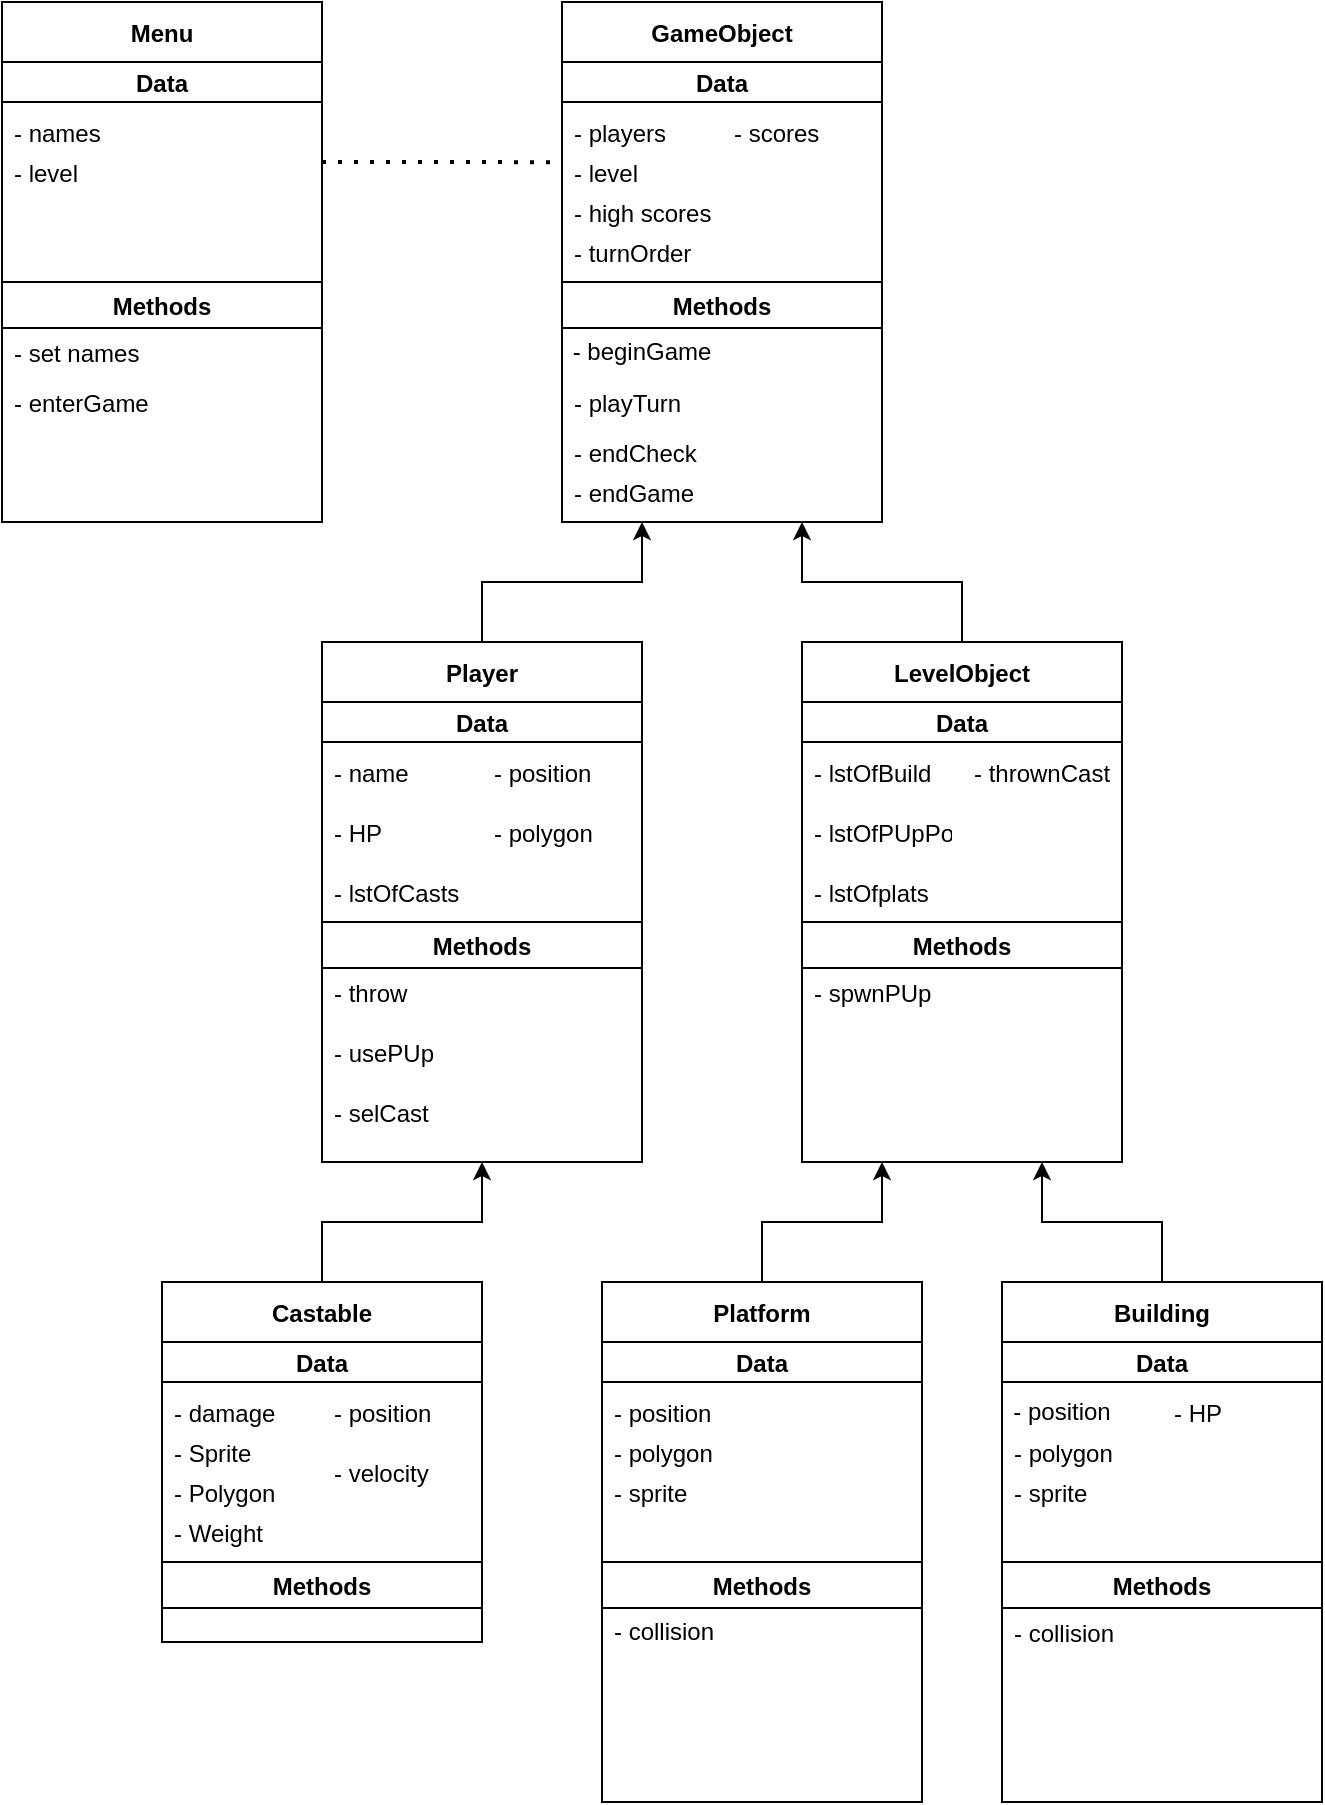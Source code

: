 <mxfile version="16.1.2" type="device"><diagram id="C5RBs43oDa-KdzZeNtuy" name="Page-1"><mxGraphModel dx="602" dy="1584" grid="1" gridSize="10" guides="1" tooltips="1" connect="1" arrows="1" fold="1" page="1" pageScale="1" pageWidth="827" pageHeight="1169" math="0" shadow="0"><root><mxCell id="WIyWlLk6GJQsqaUBKTNV-0"/><mxCell id="WIyWlLk6GJQsqaUBKTNV-1" parent="WIyWlLk6GJQsqaUBKTNV-0"/><mxCell id="t2Sbc-avSGFEuPlZ0iUL-43" style="edgeStyle=orthogonalEdgeStyle;rounded=0;orthogonalLoop=1;jettySize=auto;html=1;entryX=0.5;entryY=1;entryDx=0;entryDy=0;" edge="1" parent="WIyWlLk6GJQsqaUBKTNV-1" source="t2Sbc-avSGFEuPlZ0iUL-16" target="t2Sbc-avSGFEuPlZ0iUL-31"><mxGeometry relative="1" as="geometry"/></mxCell><mxCell id="t2Sbc-avSGFEuPlZ0iUL-16" value="Castable" style="swimlane;fontStyle=1;childLayout=stackLayout;horizontal=1;startSize=30;horizontalStack=0;resizeParent=1;resizeParentMax=0;resizeLast=0;collapsible=1;marginBottom=0;" vertex="1" parent="WIyWlLk6GJQsqaUBKTNV-1"><mxGeometry x="200" y="400" width="160" height="180" as="geometry"><mxRectangle x="50" y="-340" width="80" height="30" as="alternateBounds"/></mxGeometry></mxCell><mxCell id="t2Sbc-avSGFEuPlZ0iUL-17" value="Data" style="swimlane;startSize=20;" vertex="1" parent="t2Sbc-avSGFEuPlZ0iUL-16"><mxGeometry y="30" width="160" height="150" as="geometry"/></mxCell><mxCell id="t2Sbc-avSGFEuPlZ0iUL-18" value="Methods" style="swimlane;" vertex="1" parent="t2Sbc-avSGFEuPlZ0iUL-17"><mxGeometry y="110" width="160" height="40" as="geometry"/></mxCell><mxCell id="t2Sbc-avSGFEuPlZ0iUL-21" value="- damage" style="text;strokeColor=none;fillColor=none;align=left;verticalAlign=middle;spacingLeft=4;spacingRight=4;overflow=hidden;points=[[0,0.5],[1,0.5]];portConstraint=eastwest;rotatable=0;" vertex="1" parent="t2Sbc-avSGFEuPlZ0iUL-17"><mxGeometry y="20" width="80" height="30" as="geometry"/></mxCell><mxCell id="t2Sbc-avSGFEuPlZ0iUL-25" value="- Sprite" style="text;strokeColor=none;fillColor=none;align=left;verticalAlign=middle;spacingLeft=4;spacingRight=4;overflow=hidden;points=[[0,0.5],[1,0.5]];portConstraint=eastwest;rotatable=0;" vertex="1" parent="t2Sbc-avSGFEuPlZ0iUL-17"><mxGeometry y="40" width="80" height="30" as="geometry"/></mxCell><mxCell id="t2Sbc-avSGFEuPlZ0iUL-26" value="- Polygon" style="text;strokeColor=none;fillColor=none;align=left;verticalAlign=middle;spacingLeft=4;spacingRight=4;overflow=hidden;points=[[0,0.5],[1,0.5]];portConstraint=eastwest;rotatable=0;" vertex="1" parent="t2Sbc-avSGFEuPlZ0iUL-17"><mxGeometry y="60" width="80" height="30" as="geometry"/></mxCell><mxCell id="t2Sbc-avSGFEuPlZ0iUL-28" value="- Weight" style="text;strokeColor=none;fillColor=none;align=left;verticalAlign=middle;spacingLeft=4;spacingRight=4;overflow=hidden;points=[[0,0.5],[1,0.5]];portConstraint=eastwest;rotatable=0;" vertex="1" parent="t2Sbc-avSGFEuPlZ0iUL-17"><mxGeometry y="80" width="80" height="30" as="geometry"/></mxCell><mxCell id="t2Sbc-avSGFEuPlZ0iUL-70" value="- position" style="text;strokeColor=none;fillColor=none;align=left;verticalAlign=middle;spacingLeft=4;spacingRight=4;overflow=hidden;points=[[0,0.5],[1,0.5]];portConstraint=eastwest;rotatable=0;" vertex="1" parent="t2Sbc-avSGFEuPlZ0iUL-17"><mxGeometry x="80" y="20" width="80" height="30" as="geometry"/></mxCell><mxCell id="t2Sbc-avSGFEuPlZ0iUL-71" value="- velocity" style="text;strokeColor=none;fillColor=none;align=left;verticalAlign=middle;spacingLeft=4;spacingRight=4;overflow=hidden;points=[[0,0.5],[1,0.5]];portConstraint=eastwest;rotatable=0;" vertex="1" parent="t2Sbc-avSGFEuPlZ0iUL-17"><mxGeometry x="80" y="50" width="80" height="30" as="geometry"/></mxCell><mxCell id="t2Sbc-avSGFEuPlZ0iUL-45" style="edgeStyle=orthogonalEdgeStyle;rounded=0;orthogonalLoop=1;jettySize=auto;html=1;entryX=0.25;entryY=1;entryDx=0;entryDy=0;" edge="1" parent="WIyWlLk6GJQsqaUBKTNV-1" source="t2Sbc-avSGFEuPlZ0iUL-29" target="t2Sbc-avSGFEuPlZ0iUL-34"><mxGeometry relative="1" as="geometry"/></mxCell><mxCell id="t2Sbc-avSGFEuPlZ0iUL-29" value="Player" style="swimlane;fontStyle=1;childLayout=stackLayout;horizontal=1;startSize=30;horizontalStack=0;resizeParent=1;resizeParentMax=0;resizeLast=0;collapsible=1;marginBottom=0;" vertex="1" parent="WIyWlLk6GJQsqaUBKTNV-1"><mxGeometry x="280" y="80" width="160" height="260" as="geometry"><mxRectangle x="50" y="-340" width="80" height="30" as="alternateBounds"/></mxGeometry></mxCell><mxCell id="t2Sbc-avSGFEuPlZ0iUL-30" value="Data" style="swimlane;startSize=20;" vertex="1" parent="t2Sbc-avSGFEuPlZ0iUL-29"><mxGeometry y="30" width="160" height="230" as="geometry"/></mxCell><mxCell id="t2Sbc-avSGFEuPlZ0iUL-31" value="Methods" style="swimlane;" vertex="1" parent="t2Sbc-avSGFEuPlZ0iUL-30"><mxGeometry y="110" width="160" height="120" as="geometry"/></mxCell><mxCell id="t2Sbc-avSGFEuPlZ0iUL-54" value="- throw" style="text;strokeColor=none;fillColor=none;align=left;verticalAlign=middle;spacingLeft=4;spacingRight=4;overflow=hidden;points=[[0,0.5],[1,0.5]];portConstraint=eastwest;rotatable=0;" vertex="1" parent="t2Sbc-avSGFEuPlZ0iUL-31"><mxGeometry y="20" width="80" height="30" as="geometry"/></mxCell><mxCell id="t2Sbc-avSGFEuPlZ0iUL-55" value="- usePUp" style="text;strokeColor=none;fillColor=none;align=left;verticalAlign=middle;spacingLeft=4;spacingRight=4;overflow=hidden;points=[[0,0.5],[1,0.5]];portConstraint=eastwest;rotatable=0;" vertex="1" parent="t2Sbc-avSGFEuPlZ0iUL-31"><mxGeometry y="50" width="80" height="30" as="geometry"/></mxCell><mxCell id="t2Sbc-avSGFEuPlZ0iUL-56" value="- selCast" style="text;strokeColor=none;fillColor=none;align=left;verticalAlign=middle;spacingLeft=4;spacingRight=4;overflow=hidden;points=[[0,0.5],[1,0.5]];portConstraint=eastwest;rotatable=0;" vertex="1" parent="t2Sbc-avSGFEuPlZ0iUL-31"><mxGeometry y="80" width="80" height="30" as="geometry"/></mxCell><mxCell id="t2Sbc-avSGFEuPlZ0iUL-48" value="- name" style="text;strokeColor=none;fillColor=none;align=left;verticalAlign=middle;spacingLeft=4;spacingRight=4;overflow=hidden;points=[[0,0.5],[1,0.5]];portConstraint=eastwest;rotatable=0;" vertex="1" parent="t2Sbc-avSGFEuPlZ0iUL-30"><mxGeometry y="20" width="80" height="30" as="geometry"/></mxCell><mxCell id="t2Sbc-avSGFEuPlZ0iUL-50" value="- HP" style="text;strokeColor=none;fillColor=none;align=left;verticalAlign=middle;spacingLeft=4;spacingRight=4;overflow=hidden;points=[[0,0.5],[1,0.5]];portConstraint=eastwest;rotatable=0;" vertex="1" parent="t2Sbc-avSGFEuPlZ0iUL-30"><mxGeometry y="50" width="80" height="30" as="geometry"/></mxCell><mxCell id="t2Sbc-avSGFEuPlZ0iUL-51" value="- lstOfCasts" style="text;strokeColor=none;fillColor=none;align=left;verticalAlign=middle;spacingLeft=4;spacingRight=4;overflow=hidden;points=[[0,0.5],[1,0.5]];portConstraint=eastwest;rotatable=0;" vertex="1" parent="t2Sbc-avSGFEuPlZ0iUL-30"><mxGeometry y="80" width="80" height="30" as="geometry"/></mxCell><mxCell id="t2Sbc-avSGFEuPlZ0iUL-52" value="- position" style="text;strokeColor=none;fillColor=none;align=left;verticalAlign=middle;spacingLeft=4;spacingRight=4;overflow=hidden;points=[[0,0.5],[1,0.5]];portConstraint=eastwest;rotatable=0;" vertex="1" parent="t2Sbc-avSGFEuPlZ0iUL-30"><mxGeometry x="80" y="20" width="80" height="30" as="geometry"/></mxCell><mxCell id="t2Sbc-avSGFEuPlZ0iUL-53" value="- polygon" style="text;strokeColor=none;fillColor=none;align=left;verticalAlign=middle;spacingLeft=4;spacingRight=4;overflow=hidden;points=[[0,0.5],[1,0.5]];portConstraint=eastwest;rotatable=0;" vertex="1" parent="t2Sbc-avSGFEuPlZ0iUL-30"><mxGeometry x="80" y="50" width="80" height="30" as="geometry"/></mxCell><mxCell id="t2Sbc-avSGFEuPlZ0iUL-32" value="GameObject" style="swimlane;fontStyle=1;childLayout=stackLayout;horizontal=1;startSize=30;horizontalStack=0;resizeParent=1;resizeParentMax=0;resizeLast=0;collapsible=1;marginBottom=0;" vertex="1" parent="WIyWlLk6GJQsqaUBKTNV-1"><mxGeometry x="400" y="-240" width="160" height="260" as="geometry"><mxRectangle x="50" y="-340" width="80" height="30" as="alternateBounds"/></mxGeometry></mxCell><mxCell id="t2Sbc-avSGFEuPlZ0iUL-33" value="Data" style="swimlane;startSize=20;" vertex="1" parent="t2Sbc-avSGFEuPlZ0iUL-32"><mxGeometry y="30" width="160" height="230" as="geometry"/></mxCell><mxCell id="t2Sbc-avSGFEuPlZ0iUL-34" value="Methods" style="swimlane;" vertex="1" parent="t2Sbc-avSGFEuPlZ0iUL-33"><mxGeometry y="110" width="160" height="120" as="geometry"/></mxCell><mxCell id="t2Sbc-avSGFEuPlZ0iUL-84" value="- beginGame" style="text;html=1;strokeColor=none;fillColor=none;align=center;verticalAlign=middle;whiteSpace=wrap;rounded=0;" vertex="1" parent="t2Sbc-avSGFEuPlZ0iUL-34"><mxGeometry y="20" width="80" height="30" as="geometry"/></mxCell><mxCell id="t2Sbc-avSGFEuPlZ0iUL-85" value="- playTurn" style="text;strokeColor=none;fillColor=none;align=left;verticalAlign=middle;spacingLeft=4;spacingRight=4;overflow=hidden;points=[[0,0.5],[1,0.5]];portConstraint=eastwest;rotatable=0;" vertex="1" parent="t2Sbc-avSGFEuPlZ0iUL-34"><mxGeometry y="45" width="80" height="30" as="geometry"/></mxCell><mxCell id="t2Sbc-avSGFEuPlZ0iUL-86" value="- endCheck" style="text;strokeColor=none;fillColor=none;align=left;verticalAlign=middle;spacingLeft=4;spacingRight=4;overflow=hidden;points=[[0,0.5],[1,0.5]];portConstraint=eastwest;rotatable=0;" vertex="1" parent="t2Sbc-avSGFEuPlZ0iUL-34"><mxGeometry y="70" width="80" height="30" as="geometry"/></mxCell><mxCell id="t2Sbc-avSGFEuPlZ0iUL-87" value="- endGame" style="text;strokeColor=none;fillColor=none;align=left;verticalAlign=middle;spacingLeft=4;spacingRight=4;overflow=hidden;points=[[0,0.5],[1,0.5]];portConstraint=eastwest;rotatable=0;" vertex="1" parent="t2Sbc-avSGFEuPlZ0iUL-34"><mxGeometry y="90" width="80" height="30" as="geometry"/></mxCell><mxCell id="t2Sbc-avSGFEuPlZ0iUL-79" value="- players" style="text;strokeColor=none;fillColor=none;align=left;verticalAlign=middle;spacingLeft=4;spacingRight=4;overflow=hidden;points=[[0,0.5],[1,0.5]];portConstraint=eastwest;rotatable=0;" vertex="1" parent="t2Sbc-avSGFEuPlZ0iUL-33"><mxGeometry y="20" width="80" height="30" as="geometry"/></mxCell><mxCell id="t2Sbc-avSGFEuPlZ0iUL-80" value="- level" style="text;strokeColor=none;fillColor=none;align=left;verticalAlign=middle;spacingLeft=4;spacingRight=4;overflow=hidden;points=[[0,0.5],[1,0.5]];portConstraint=eastwest;rotatable=0;" vertex="1" parent="t2Sbc-avSGFEuPlZ0iUL-33"><mxGeometry y="40" width="80" height="30" as="geometry"/></mxCell><mxCell id="t2Sbc-avSGFEuPlZ0iUL-81" value="- high scores" style="text;strokeColor=none;fillColor=none;align=left;verticalAlign=middle;spacingLeft=4;spacingRight=4;overflow=hidden;points=[[0,0.5],[1,0.5]];portConstraint=eastwest;rotatable=0;" vertex="1" parent="t2Sbc-avSGFEuPlZ0iUL-33"><mxGeometry y="60" width="80" height="30" as="geometry"/></mxCell><mxCell id="t2Sbc-avSGFEuPlZ0iUL-82" value="- turnOrder" style="text;strokeColor=none;fillColor=none;align=left;verticalAlign=middle;spacingLeft=4;spacingRight=4;overflow=hidden;points=[[0,0.5],[1,0.5]];portConstraint=eastwest;rotatable=0;" vertex="1" parent="t2Sbc-avSGFEuPlZ0iUL-33"><mxGeometry y="80" width="80" height="30" as="geometry"/></mxCell><mxCell id="t2Sbc-avSGFEuPlZ0iUL-83" value="- scores" style="text;strokeColor=none;fillColor=none;align=left;verticalAlign=middle;spacingLeft=4;spacingRight=4;overflow=hidden;points=[[0,0.5],[1,0.5]];portConstraint=eastwest;rotatable=0;" vertex="1" parent="t2Sbc-avSGFEuPlZ0iUL-33"><mxGeometry x="80" y="20" width="80" height="30" as="geometry"/></mxCell><mxCell id="t2Sbc-avSGFEuPlZ0iUL-46" style="edgeStyle=orthogonalEdgeStyle;rounded=0;orthogonalLoop=1;jettySize=auto;html=1;entryX=0.75;entryY=1;entryDx=0;entryDy=0;" edge="1" parent="WIyWlLk6GJQsqaUBKTNV-1" source="t2Sbc-avSGFEuPlZ0iUL-35" target="t2Sbc-avSGFEuPlZ0iUL-34"><mxGeometry relative="1" as="geometry"/></mxCell><mxCell id="t2Sbc-avSGFEuPlZ0iUL-35" value="LevelObject" style="swimlane;fontStyle=1;childLayout=stackLayout;horizontal=1;startSize=30;horizontalStack=0;resizeParent=1;resizeParentMax=0;resizeLast=0;collapsible=1;marginBottom=0;" vertex="1" parent="WIyWlLk6GJQsqaUBKTNV-1"><mxGeometry x="520" y="80" width="160" height="260" as="geometry"><mxRectangle x="50" y="-340" width="80" height="30" as="alternateBounds"/></mxGeometry></mxCell><mxCell id="t2Sbc-avSGFEuPlZ0iUL-36" value="Data" style="swimlane;startSize=20;" vertex="1" parent="t2Sbc-avSGFEuPlZ0iUL-35"><mxGeometry y="30" width="160" height="230" as="geometry"/></mxCell><mxCell id="t2Sbc-avSGFEuPlZ0iUL-37" value="Methods" style="swimlane;" vertex="1" parent="t2Sbc-avSGFEuPlZ0iUL-36"><mxGeometry y="110" width="160" height="120" as="geometry"/></mxCell><mxCell id="t2Sbc-avSGFEuPlZ0iUL-64" value="- spwnPUp" style="text;strokeColor=none;fillColor=none;align=left;verticalAlign=middle;spacingLeft=4;spacingRight=4;overflow=hidden;points=[[0,0.5],[1,0.5]];portConstraint=eastwest;rotatable=0;" vertex="1" parent="t2Sbc-avSGFEuPlZ0iUL-37"><mxGeometry y="20" width="80" height="30" as="geometry"/></mxCell><mxCell id="t2Sbc-avSGFEuPlZ0iUL-57" value="- lstOfBuild" style="text;strokeColor=none;fillColor=none;align=left;verticalAlign=middle;spacingLeft=4;spacingRight=4;overflow=hidden;points=[[0,0.5],[1,0.5]];portConstraint=eastwest;rotatable=0;" vertex="1" parent="t2Sbc-avSGFEuPlZ0iUL-36"><mxGeometry y="20" width="80" height="30" as="geometry"/></mxCell><mxCell id="t2Sbc-avSGFEuPlZ0iUL-58" value="- lstOfPUpPos" style="text;strokeColor=none;fillColor=none;align=left;verticalAlign=middle;spacingLeft=4;spacingRight=4;overflow=hidden;points=[[0,0.5],[1,0.5]];portConstraint=eastwest;rotatable=0;" vertex="1" parent="t2Sbc-avSGFEuPlZ0iUL-36"><mxGeometry y="50" width="80" height="30" as="geometry"/></mxCell><mxCell id="t2Sbc-avSGFEuPlZ0iUL-59" value="- lstOfplats" style="text;strokeColor=none;fillColor=none;align=left;verticalAlign=middle;spacingLeft=4;spacingRight=4;overflow=hidden;points=[[0,0.5],[1,0.5]];portConstraint=eastwest;rotatable=0;" vertex="1" parent="t2Sbc-avSGFEuPlZ0iUL-36"><mxGeometry y="80" width="80" height="30" as="geometry"/></mxCell><mxCell id="t2Sbc-avSGFEuPlZ0iUL-72" value="- thrownCast" style="text;strokeColor=none;fillColor=none;align=left;verticalAlign=middle;spacingLeft=4;spacingRight=4;overflow=hidden;points=[[0,0.5],[1,0.5]];portConstraint=eastwest;rotatable=0;" vertex="1" parent="t2Sbc-avSGFEuPlZ0iUL-36"><mxGeometry x="80" y="20" width="80" height="30" as="geometry"/></mxCell><mxCell id="t2Sbc-avSGFEuPlZ0iUL-42" style="edgeStyle=orthogonalEdgeStyle;rounded=0;orthogonalLoop=1;jettySize=auto;html=1;entryX=0.75;entryY=1;entryDx=0;entryDy=0;" edge="1" parent="WIyWlLk6GJQsqaUBKTNV-1" source="t2Sbc-avSGFEuPlZ0iUL-38" target="t2Sbc-avSGFEuPlZ0iUL-37"><mxGeometry relative="1" as="geometry"/></mxCell><mxCell id="t2Sbc-avSGFEuPlZ0iUL-38" value="Building" style="swimlane;fontStyle=1;childLayout=stackLayout;horizontal=1;startSize=30;horizontalStack=0;resizeParent=1;resizeParentMax=0;resizeLast=0;collapsible=1;marginBottom=0;" vertex="1" parent="WIyWlLk6GJQsqaUBKTNV-1"><mxGeometry x="620" y="400" width="160" height="260" as="geometry"><mxRectangle x="50" y="-340" width="80" height="30" as="alternateBounds"/></mxGeometry></mxCell><mxCell id="t2Sbc-avSGFEuPlZ0iUL-39" value="Data" style="swimlane;startSize=20;" vertex="1" parent="t2Sbc-avSGFEuPlZ0iUL-38"><mxGeometry y="30" width="160" height="230" as="geometry"/></mxCell><mxCell id="t2Sbc-avSGFEuPlZ0iUL-40" value="Methods" style="swimlane;" vertex="1" parent="t2Sbc-avSGFEuPlZ0iUL-39"><mxGeometry y="110" width="160" height="120" as="geometry"/></mxCell><mxCell id="t2Sbc-avSGFEuPlZ0iUL-78" value="- collision" style="text;strokeColor=none;fillColor=none;align=left;verticalAlign=middle;spacingLeft=4;spacingRight=4;overflow=hidden;points=[[0,0.5],[1,0.5]];portConstraint=eastwest;rotatable=0;" vertex="1" parent="t2Sbc-avSGFEuPlZ0iUL-40"><mxGeometry y="20" width="80" height="30" as="geometry"/></mxCell><mxCell id="t2Sbc-avSGFEuPlZ0iUL-69" value="- position" style="text;html=1;strokeColor=none;fillColor=none;align=center;verticalAlign=middle;whiteSpace=wrap;rounded=0;" vertex="1" parent="t2Sbc-avSGFEuPlZ0iUL-39"><mxGeometry y="20" width="60" height="30" as="geometry"/></mxCell><mxCell id="t2Sbc-avSGFEuPlZ0iUL-73" value="- polygon" style="text;strokeColor=none;fillColor=none;align=left;verticalAlign=middle;spacingLeft=4;spacingRight=4;overflow=hidden;points=[[0,0.5],[1,0.5]];portConstraint=eastwest;rotatable=0;" vertex="1" parent="t2Sbc-avSGFEuPlZ0iUL-39"><mxGeometry y="40" width="80" height="30" as="geometry"/></mxCell><mxCell id="t2Sbc-avSGFEuPlZ0iUL-74" value="- sprite" style="text;strokeColor=none;fillColor=none;align=left;verticalAlign=middle;spacingLeft=4;spacingRight=4;overflow=hidden;points=[[0,0.5],[1,0.5]];portConstraint=eastwest;rotatable=0;" vertex="1" parent="t2Sbc-avSGFEuPlZ0iUL-39"><mxGeometry y="60" width="80" height="30" as="geometry"/></mxCell><mxCell id="t2Sbc-avSGFEuPlZ0iUL-76" value="- HP" style="text;strokeColor=none;fillColor=none;align=left;verticalAlign=middle;spacingLeft=4;spacingRight=4;overflow=hidden;points=[[0,0.5],[1,0.5]];portConstraint=eastwest;rotatable=0;" vertex="1" parent="t2Sbc-avSGFEuPlZ0iUL-39"><mxGeometry x="80" y="20" width="80" height="30" as="geometry"/></mxCell><mxCell id="t2Sbc-avSGFEuPlZ0iUL-63" style="edgeStyle=orthogonalEdgeStyle;rounded=0;orthogonalLoop=1;jettySize=auto;html=1;entryX=0.25;entryY=1;entryDx=0;entryDy=0;" edge="1" parent="WIyWlLk6GJQsqaUBKTNV-1" source="t2Sbc-avSGFEuPlZ0iUL-60" target="t2Sbc-avSGFEuPlZ0iUL-37"><mxGeometry relative="1" as="geometry"/></mxCell><mxCell id="t2Sbc-avSGFEuPlZ0iUL-60" value="Platform" style="swimlane;fontStyle=1;childLayout=stackLayout;horizontal=1;startSize=30;horizontalStack=0;resizeParent=1;resizeParentMax=0;resizeLast=0;collapsible=1;marginBottom=0;" vertex="1" parent="WIyWlLk6GJQsqaUBKTNV-1"><mxGeometry x="420" y="400" width="160" height="260" as="geometry"><mxRectangle x="50" y="-340" width="80" height="30" as="alternateBounds"/></mxGeometry></mxCell><mxCell id="t2Sbc-avSGFEuPlZ0iUL-61" value="Data" style="swimlane;startSize=20;" vertex="1" parent="t2Sbc-avSGFEuPlZ0iUL-60"><mxGeometry y="30" width="160" height="230" as="geometry"/></mxCell><mxCell id="t2Sbc-avSGFEuPlZ0iUL-62" value="Methods" style="swimlane;" vertex="1" parent="t2Sbc-avSGFEuPlZ0iUL-61"><mxGeometry y="110" width="160" height="120" as="geometry"/></mxCell><mxCell id="t2Sbc-avSGFEuPlZ0iUL-77" value="- collision" style="text;strokeColor=none;fillColor=none;align=left;verticalAlign=middle;spacingLeft=4;spacingRight=4;overflow=hidden;points=[[0,0.5],[1,0.5]];portConstraint=eastwest;rotatable=0;whiteSpace=wrap;" vertex="1" parent="t2Sbc-avSGFEuPlZ0iUL-62"><mxGeometry y="20" width="80" height="30" as="geometry"/></mxCell><mxCell id="t2Sbc-avSGFEuPlZ0iUL-66" value="- position" style="text;strokeColor=none;fillColor=none;align=left;verticalAlign=middle;spacingLeft=4;spacingRight=4;overflow=hidden;points=[[0,0.5],[1,0.5]];portConstraint=eastwest;rotatable=0;" vertex="1" parent="t2Sbc-avSGFEuPlZ0iUL-61"><mxGeometry y="20" width="80" height="30" as="geometry"/></mxCell><mxCell id="t2Sbc-avSGFEuPlZ0iUL-67" value="- polygon" style="text;strokeColor=none;fillColor=none;align=left;verticalAlign=middle;spacingLeft=4;spacingRight=4;overflow=hidden;points=[[0,0.5],[1,0.5]];portConstraint=eastwest;rotatable=0;" vertex="1" parent="t2Sbc-avSGFEuPlZ0iUL-61"><mxGeometry y="40" width="80" height="30" as="geometry"/></mxCell><mxCell id="t2Sbc-avSGFEuPlZ0iUL-68" value="- sprite" style="text;strokeColor=none;fillColor=none;align=left;verticalAlign=middle;spacingLeft=4;spacingRight=4;overflow=hidden;points=[[0,0.5],[1,0.5]];portConstraint=eastwest;rotatable=0;" vertex="1" parent="t2Sbc-avSGFEuPlZ0iUL-61"><mxGeometry y="60" width="80" height="30" as="geometry"/></mxCell><mxCell id="t2Sbc-avSGFEuPlZ0iUL-88" value="Menu" style="swimlane;fontStyle=1;childLayout=stackLayout;horizontal=1;startSize=30;horizontalStack=0;resizeParent=1;resizeParentMax=0;resizeLast=0;collapsible=1;marginBottom=0;" vertex="1" parent="WIyWlLk6GJQsqaUBKTNV-1"><mxGeometry x="120" y="-240" width="160" height="260" as="geometry"><mxRectangle x="50" y="-340" width="80" height="30" as="alternateBounds"/></mxGeometry></mxCell><mxCell id="t2Sbc-avSGFEuPlZ0iUL-89" value="Data" style="swimlane;startSize=20;" vertex="1" parent="t2Sbc-avSGFEuPlZ0iUL-88"><mxGeometry y="30" width="160" height="230" as="geometry"/></mxCell><mxCell id="t2Sbc-avSGFEuPlZ0iUL-90" value="Methods" style="swimlane;" vertex="1" parent="t2Sbc-avSGFEuPlZ0iUL-89"><mxGeometry y="110" width="160" height="120" as="geometry"/></mxCell><mxCell id="t2Sbc-avSGFEuPlZ0iUL-102" value="- set names" style="text;strokeColor=none;fillColor=none;align=left;verticalAlign=middle;spacingLeft=4;spacingRight=4;overflow=hidden;points=[[0,0.5],[1,0.5]];portConstraint=eastwest;rotatable=0;" vertex="1" parent="t2Sbc-avSGFEuPlZ0iUL-90"><mxGeometry y="20" width="80" height="30" as="geometry"/></mxCell><mxCell id="t2Sbc-avSGFEuPlZ0iUL-103" value="- enterGame" style="text;strokeColor=none;fillColor=none;align=left;verticalAlign=middle;spacingLeft=4;spacingRight=4;overflow=hidden;points=[[0,0.5],[1,0.5]];portConstraint=eastwest;rotatable=0;" vertex="1" parent="t2Sbc-avSGFEuPlZ0iUL-90"><mxGeometry y="45" width="80" height="30" as="geometry"/></mxCell><mxCell id="t2Sbc-avSGFEuPlZ0iUL-100" value="- names" style="text;strokeColor=none;fillColor=none;align=left;verticalAlign=middle;spacingLeft=4;spacingRight=4;overflow=hidden;points=[[0,0.5],[1,0.5]];portConstraint=eastwest;rotatable=0;" vertex="1" parent="t2Sbc-avSGFEuPlZ0iUL-89"><mxGeometry y="20" width="80" height="30" as="geometry"/></mxCell><mxCell id="t2Sbc-avSGFEuPlZ0iUL-101" value="- level" style="text;strokeColor=none;fillColor=none;align=left;verticalAlign=middle;spacingLeft=4;spacingRight=4;overflow=hidden;points=[[0,0.5],[1,0.5]];portConstraint=eastwest;rotatable=0;" vertex="1" parent="t2Sbc-avSGFEuPlZ0iUL-89"><mxGeometry y="40" width="80" height="30" as="geometry"/></mxCell><mxCell id="t2Sbc-avSGFEuPlZ0iUL-91" value="" style="endArrow=none;dashed=1;html=1;dashPattern=1 3;strokeWidth=2;rounded=0;entryX=-0.008;entryY=0.336;entryDx=0;entryDy=0;entryPerimeter=0;" edge="1" parent="WIyWlLk6GJQsqaUBKTNV-1" target="t2Sbc-avSGFEuPlZ0iUL-80"><mxGeometry width="50" height="50" relative="1" as="geometry"><mxPoint x="280" y="-160" as="sourcePoint"/><mxPoint x="390" y="-160" as="targetPoint"/></mxGeometry></mxCell></root></mxGraphModel></diagram></mxfile>